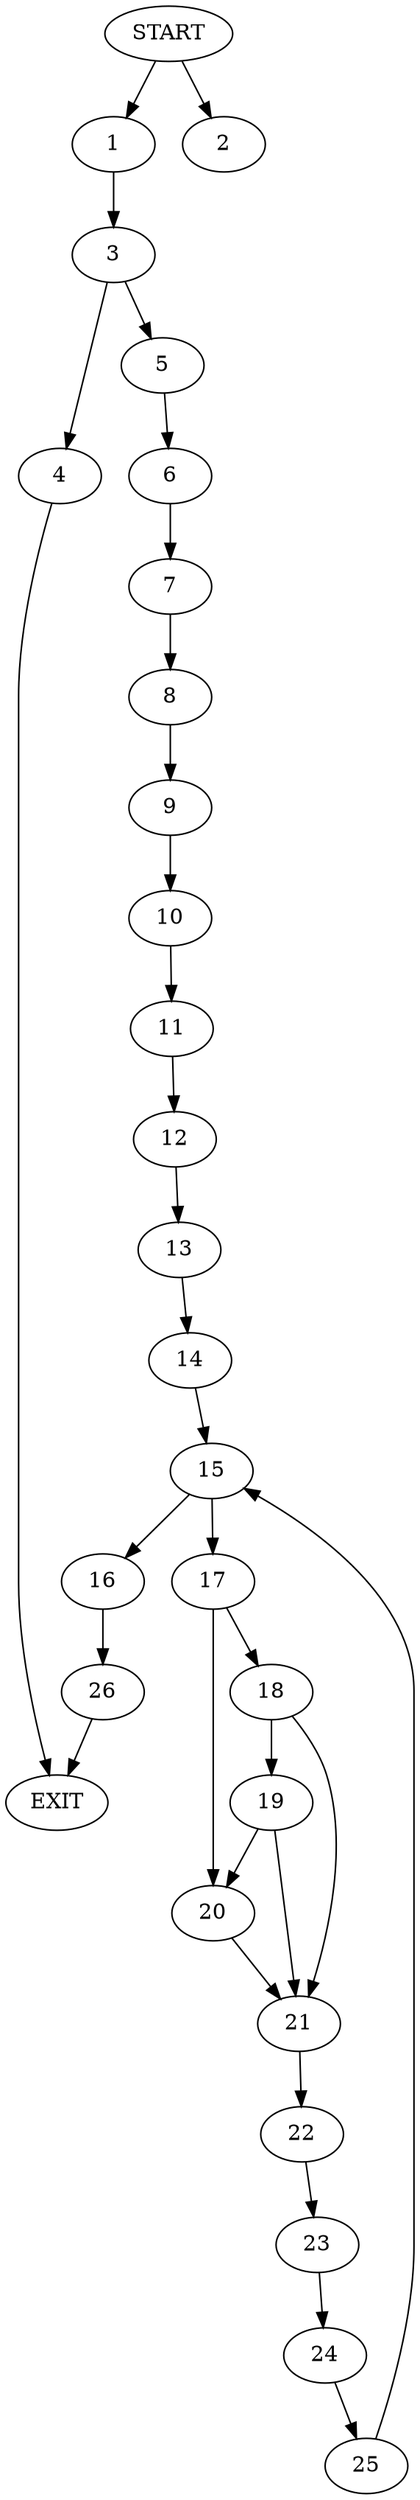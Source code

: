 digraph { 
0 [label="START"];
1;
2;
3;
4;
5;
6;
7;
8;
9;
10;
11;
12;
13;
14;
15;
16;
17;
18;
19;
20;
21;
22;
23;
24;
25;
26;
27[label="EXIT"];
0 -> 1;
0 -> 2;
1 -> 3;
3 -> 4;
3 -> 5;
4 -> 27;
5 -> 6;
6 -> 7;
7 -> 8;
8 -> 9;
9 -> 10;
10 -> 11;
11 -> 12;
12 -> 13;
13 -> 14;
14 -> 15;
15 -> 17;
15 -> 16;
16 -> 26;
17 -> 20;
17 -> 18;
18 -> 19;
18 -> 21;
19 -> 20;
19 -> 21;
20 -> 21;
21 -> 22;
22 -> 23;
23 -> 24;
24 -> 25;
25 -> 15;
26 -> 27;
}